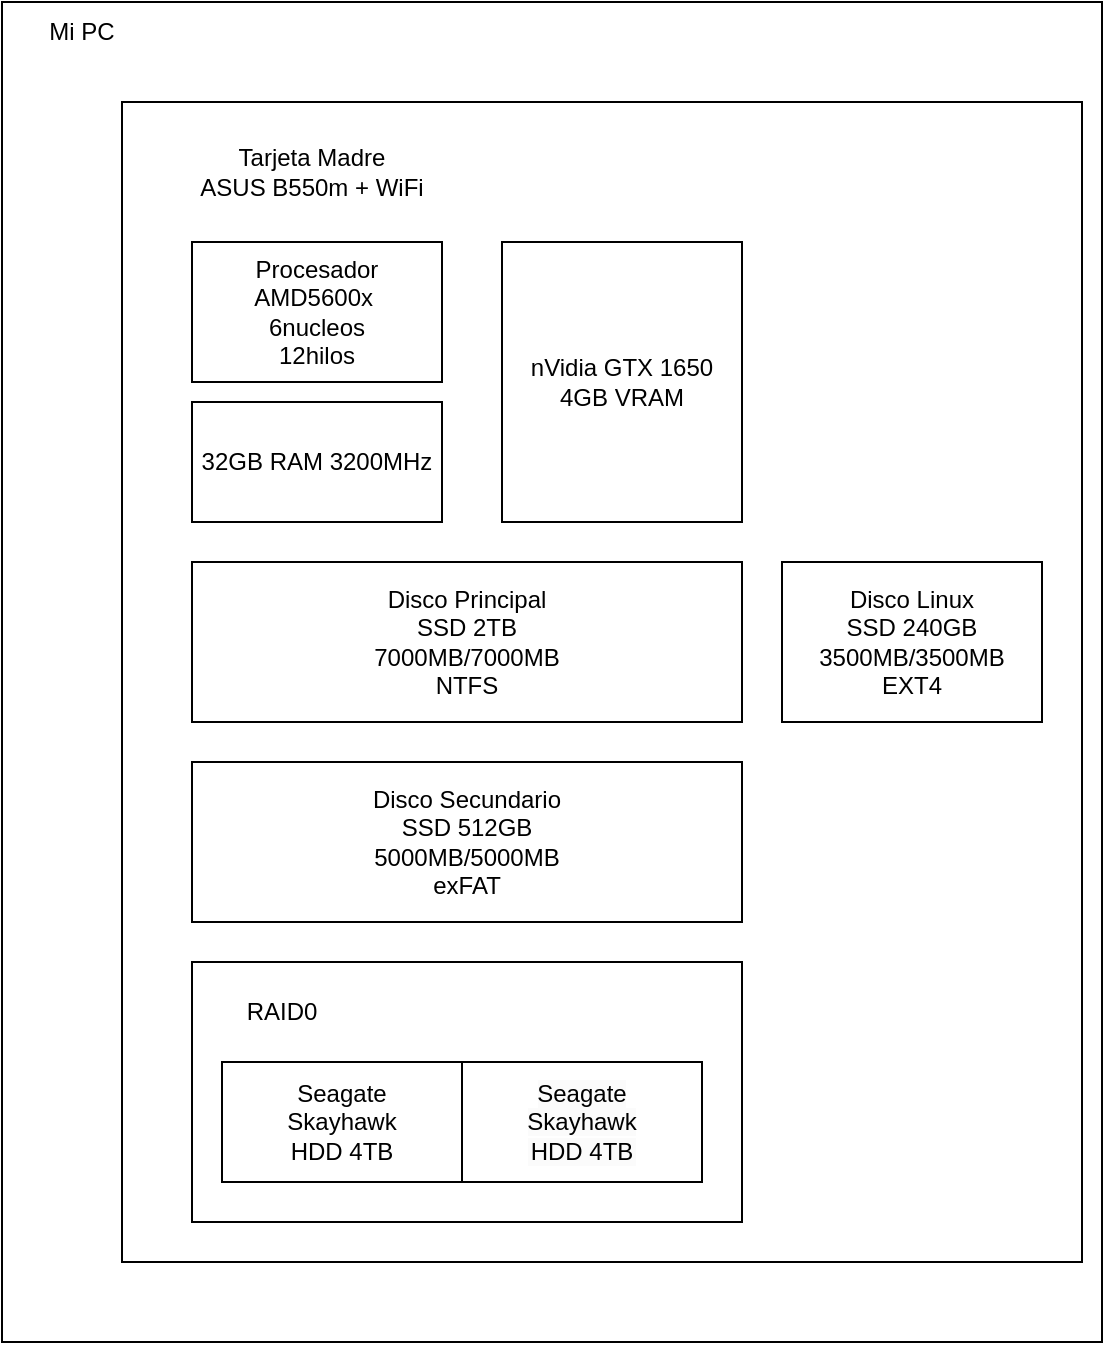 <mxfile version="24.3.1" type="device">
  <diagram name="Página-1" id="5uw3b_ArZYEbazCW2I3w">
    <mxGraphModel dx="1152" dy="751" grid="1" gridSize="10" guides="1" tooltips="1" connect="1" arrows="1" fold="1" page="1" pageScale="1" pageWidth="827" pageHeight="1169" math="0" shadow="0">
      <root>
        <mxCell id="0" />
        <mxCell id="1" parent="0" />
        <mxCell id="FQAsNXkLelOl8Rg9aStv-1" value="" style="rounded=0;whiteSpace=wrap;html=1;" vertex="1" parent="1">
          <mxGeometry x="40" y="40" width="550" height="670" as="geometry" />
        </mxCell>
        <mxCell id="FQAsNXkLelOl8Rg9aStv-3" value="" style="rounded=0;whiteSpace=wrap;html=1;" vertex="1" parent="1">
          <mxGeometry x="100" y="90" width="480" height="580" as="geometry" />
        </mxCell>
        <mxCell id="FQAsNXkLelOl8Rg9aStv-2" value="Procesador&lt;div&gt;AMD5600x&amp;nbsp;&lt;/div&gt;&lt;div&gt;6nucleos&lt;/div&gt;&lt;div&gt;12hilos&lt;/div&gt;" style="rounded=0;whiteSpace=wrap;html=1;" vertex="1" parent="1">
          <mxGeometry x="135" y="160" width="125" height="70" as="geometry" />
        </mxCell>
        <mxCell id="FQAsNXkLelOl8Rg9aStv-4" value="Tarjeta Madre&lt;div&gt;ASUS B550m + WiFi&lt;/div&gt;" style="text;html=1;align=center;verticalAlign=middle;whiteSpace=wrap;rounded=0;" vertex="1" parent="1">
          <mxGeometry x="130" y="110" width="130" height="30" as="geometry" />
        </mxCell>
        <mxCell id="FQAsNXkLelOl8Rg9aStv-5" value="nVidia GTX 1650&lt;div&gt;4GB VRAM&lt;/div&gt;" style="rounded=0;whiteSpace=wrap;html=1;" vertex="1" parent="1">
          <mxGeometry x="290" y="160" width="120" height="140" as="geometry" />
        </mxCell>
        <mxCell id="FQAsNXkLelOl8Rg9aStv-6" value="32GB RAM 3200MHz" style="rounded=0;whiteSpace=wrap;html=1;" vertex="1" parent="1">
          <mxGeometry x="135" y="240" width="125" height="60" as="geometry" />
        </mxCell>
        <mxCell id="FQAsNXkLelOl8Rg9aStv-11" value="&lt;div&gt;Disco Principal&lt;/div&gt;SSD 2TB&lt;div&gt;7000MB/7000MB&lt;br&gt;NTFS&lt;/div&gt;" style="rounded=0;whiteSpace=wrap;html=1;" vertex="1" parent="1">
          <mxGeometry x="135" y="320" width="275" height="80" as="geometry" />
        </mxCell>
        <mxCell id="FQAsNXkLelOl8Rg9aStv-12" value="Disco Secundario&lt;div&gt;SSD 512GB&lt;/div&gt;&lt;div&gt;5000MB/5000MB&lt;/div&gt;&lt;div&gt;ex&lt;span style=&quot;background-color: initial;&quot;&gt;FAT&lt;/span&gt;&lt;/div&gt;" style="rounded=0;whiteSpace=wrap;html=1;" vertex="1" parent="1">
          <mxGeometry x="135" y="420" width="275" height="80" as="geometry" />
        </mxCell>
        <mxCell id="FQAsNXkLelOl8Rg9aStv-13" value="" style="rounded=0;whiteSpace=wrap;html=1;" vertex="1" parent="1">
          <mxGeometry x="135" y="520" width="275" height="130" as="geometry" />
        </mxCell>
        <mxCell id="FQAsNXkLelOl8Rg9aStv-14" value="Seagate&lt;br&gt;Skayhawk&lt;div&gt;HDD 4TB&lt;/div&gt;" style="rounded=0;whiteSpace=wrap;html=1;" vertex="1" parent="1">
          <mxGeometry x="150" y="570" width="120" height="60" as="geometry" />
        </mxCell>
        <mxCell id="FQAsNXkLelOl8Rg9aStv-15" value="RAID0" style="text;html=1;align=center;verticalAlign=middle;whiteSpace=wrap;rounded=0;" vertex="1" parent="1">
          <mxGeometry x="150" y="530" width="60" height="30" as="geometry" />
        </mxCell>
        <mxCell id="FQAsNXkLelOl8Rg9aStv-16" value="&lt;br&gt;&lt;span style=&quot;color: rgb(0, 0, 0); font-family: Helvetica; font-size: 12px; font-style: normal; font-variant-ligatures: normal; font-variant-caps: normal; font-weight: 400; letter-spacing: normal; orphans: 2; text-align: center; text-indent: 0px; text-transform: none; widows: 2; word-spacing: 0px; -webkit-text-stroke-width: 0px; white-space: normal; background-color: rgb(251, 251, 251); text-decoration-thickness: initial; text-decoration-style: initial; text-decoration-color: initial; display: inline !important; float: none;&quot;&gt;Seagate&lt;/span&gt;&lt;br style=&quot;forced-color-adjust: none; color: rgb(0, 0, 0); font-family: Helvetica; font-size: 12px; font-style: normal; font-variant-ligatures: normal; font-variant-caps: normal; font-weight: 400; letter-spacing: normal; orphans: 2; text-align: center; text-indent: 0px; text-transform: none; widows: 2; word-spacing: 0px; -webkit-text-stroke-width: 0px; white-space: normal; background-color: rgb(251, 251, 251); text-decoration-thickness: initial; text-decoration-style: initial; text-decoration-color: initial;&quot;&gt;&lt;span style=&quot;color: rgb(0, 0, 0); font-family: Helvetica; font-size: 12px; font-style: normal; font-variant-ligatures: normal; font-variant-caps: normal; font-weight: 400; letter-spacing: normal; orphans: 2; text-align: center; text-indent: 0px; text-transform: none; widows: 2; word-spacing: 0px; -webkit-text-stroke-width: 0px; white-space: normal; background-color: rgb(251, 251, 251); text-decoration-thickness: initial; text-decoration-style: initial; text-decoration-color: initial; display: inline !important; float: none;&quot;&gt;Skayhawk&lt;/span&gt;&lt;div style=&quot;forced-color-adjust: none; color: rgb(0, 0, 0); font-family: Helvetica; font-size: 12px; font-style: normal; font-variant-ligatures: normal; font-variant-caps: normal; font-weight: 400; letter-spacing: normal; orphans: 2; text-align: center; text-indent: 0px; text-transform: none; widows: 2; word-spacing: 0px; -webkit-text-stroke-width: 0px; white-space: normal; background-color: rgb(251, 251, 251); text-decoration-thickness: initial; text-decoration-style: initial; text-decoration-color: initial;&quot;&gt;HDD 4TB&lt;/div&gt;&lt;div&gt;&lt;br/&gt;&lt;/div&gt;" style="rounded=0;whiteSpace=wrap;html=1;" vertex="1" parent="1">
          <mxGeometry x="270" y="570" width="120" height="60" as="geometry" />
        </mxCell>
        <mxCell id="FQAsNXkLelOl8Rg9aStv-17" value="Mi PC" style="text;html=1;align=center;verticalAlign=middle;whiteSpace=wrap;rounded=0;" vertex="1" parent="1">
          <mxGeometry x="50" y="40" width="60" height="30" as="geometry" />
        </mxCell>
        <mxCell id="FQAsNXkLelOl8Rg9aStv-18" value="Disco Linux&lt;br&gt;SSD 240GB&lt;div&gt;3500MB/3500MB&lt;/div&gt;&lt;div&gt;EXT4&lt;/div&gt;" style="rounded=0;whiteSpace=wrap;html=1;" vertex="1" parent="1">
          <mxGeometry x="430" y="320" width="130" height="80" as="geometry" />
        </mxCell>
      </root>
    </mxGraphModel>
  </diagram>
</mxfile>
